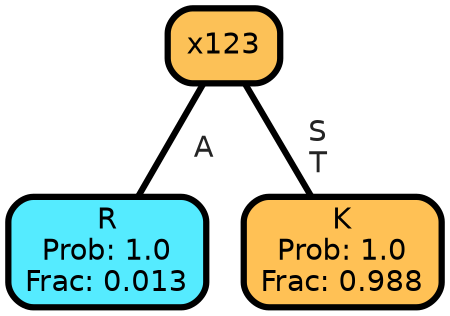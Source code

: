 graph Tree {
node [shape=box, style="filled, rounded",color="black",penwidth="3",fontcolor="black",                 fontname=helvetica] ;
graph [ranksep="0 equally", splines=straight,                 bgcolor=transparent, dpi=200] ;
edge [fontname=helvetica, fontweight=bold,fontcolor=grey14,color=black] ;
0 [label="R
Prob: 1.0
Frac: 0.013", fillcolor="#55ebff"] ;
1 [label="x123", fillcolor="#fcc157"] ;
2 [label="K
Prob: 1.0
Frac: 0.988", fillcolor="#ffc155"] ;
1 -- 0 [label=" A",penwidth=3] ;
1 -- 2 [label=" S\n T",penwidth=3] ;
{rank = same;}}